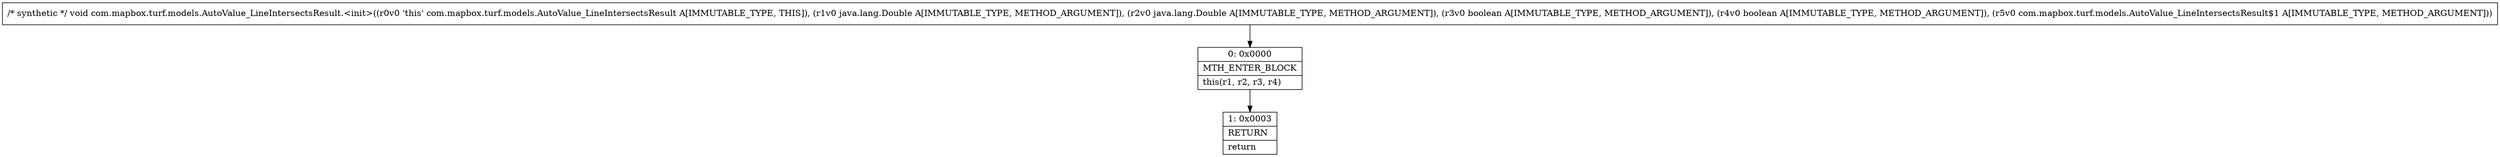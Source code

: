 digraph "CFG forcom.mapbox.turf.models.AutoValue_LineIntersectsResult.\<init\>(Ljava\/lang\/Double;Ljava\/lang\/Double;ZZLcom\/mapbox\/turf\/models\/AutoValue_LineIntersectsResult$1;)V" {
Node_0 [shape=record,label="{0\:\ 0x0000|MTH_ENTER_BLOCK\l|this(r1, r2, r3, r4)\l}"];
Node_1 [shape=record,label="{1\:\ 0x0003|RETURN\l|return\l}"];
MethodNode[shape=record,label="{\/* synthetic *\/ void com.mapbox.turf.models.AutoValue_LineIntersectsResult.\<init\>((r0v0 'this' com.mapbox.turf.models.AutoValue_LineIntersectsResult A[IMMUTABLE_TYPE, THIS]), (r1v0 java.lang.Double A[IMMUTABLE_TYPE, METHOD_ARGUMENT]), (r2v0 java.lang.Double A[IMMUTABLE_TYPE, METHOD_ARGUMENT]), (r3v0 boolean A[IMMUTABLE_TYPE, METHOD_ARGUMENT]), (r4v0 boolean A[IMMUTABLE_TYPE, METHOD_ARGUMENT]), (r5v0 com.mapbox.turf.models.AutoValue_LineIntersectsResult$1 A[IMMUTABLE_TYPE, METHOD_ARGUMENT])) }"];
MethodNode -> Node_0;
Node_0 -> Node_1;
}

